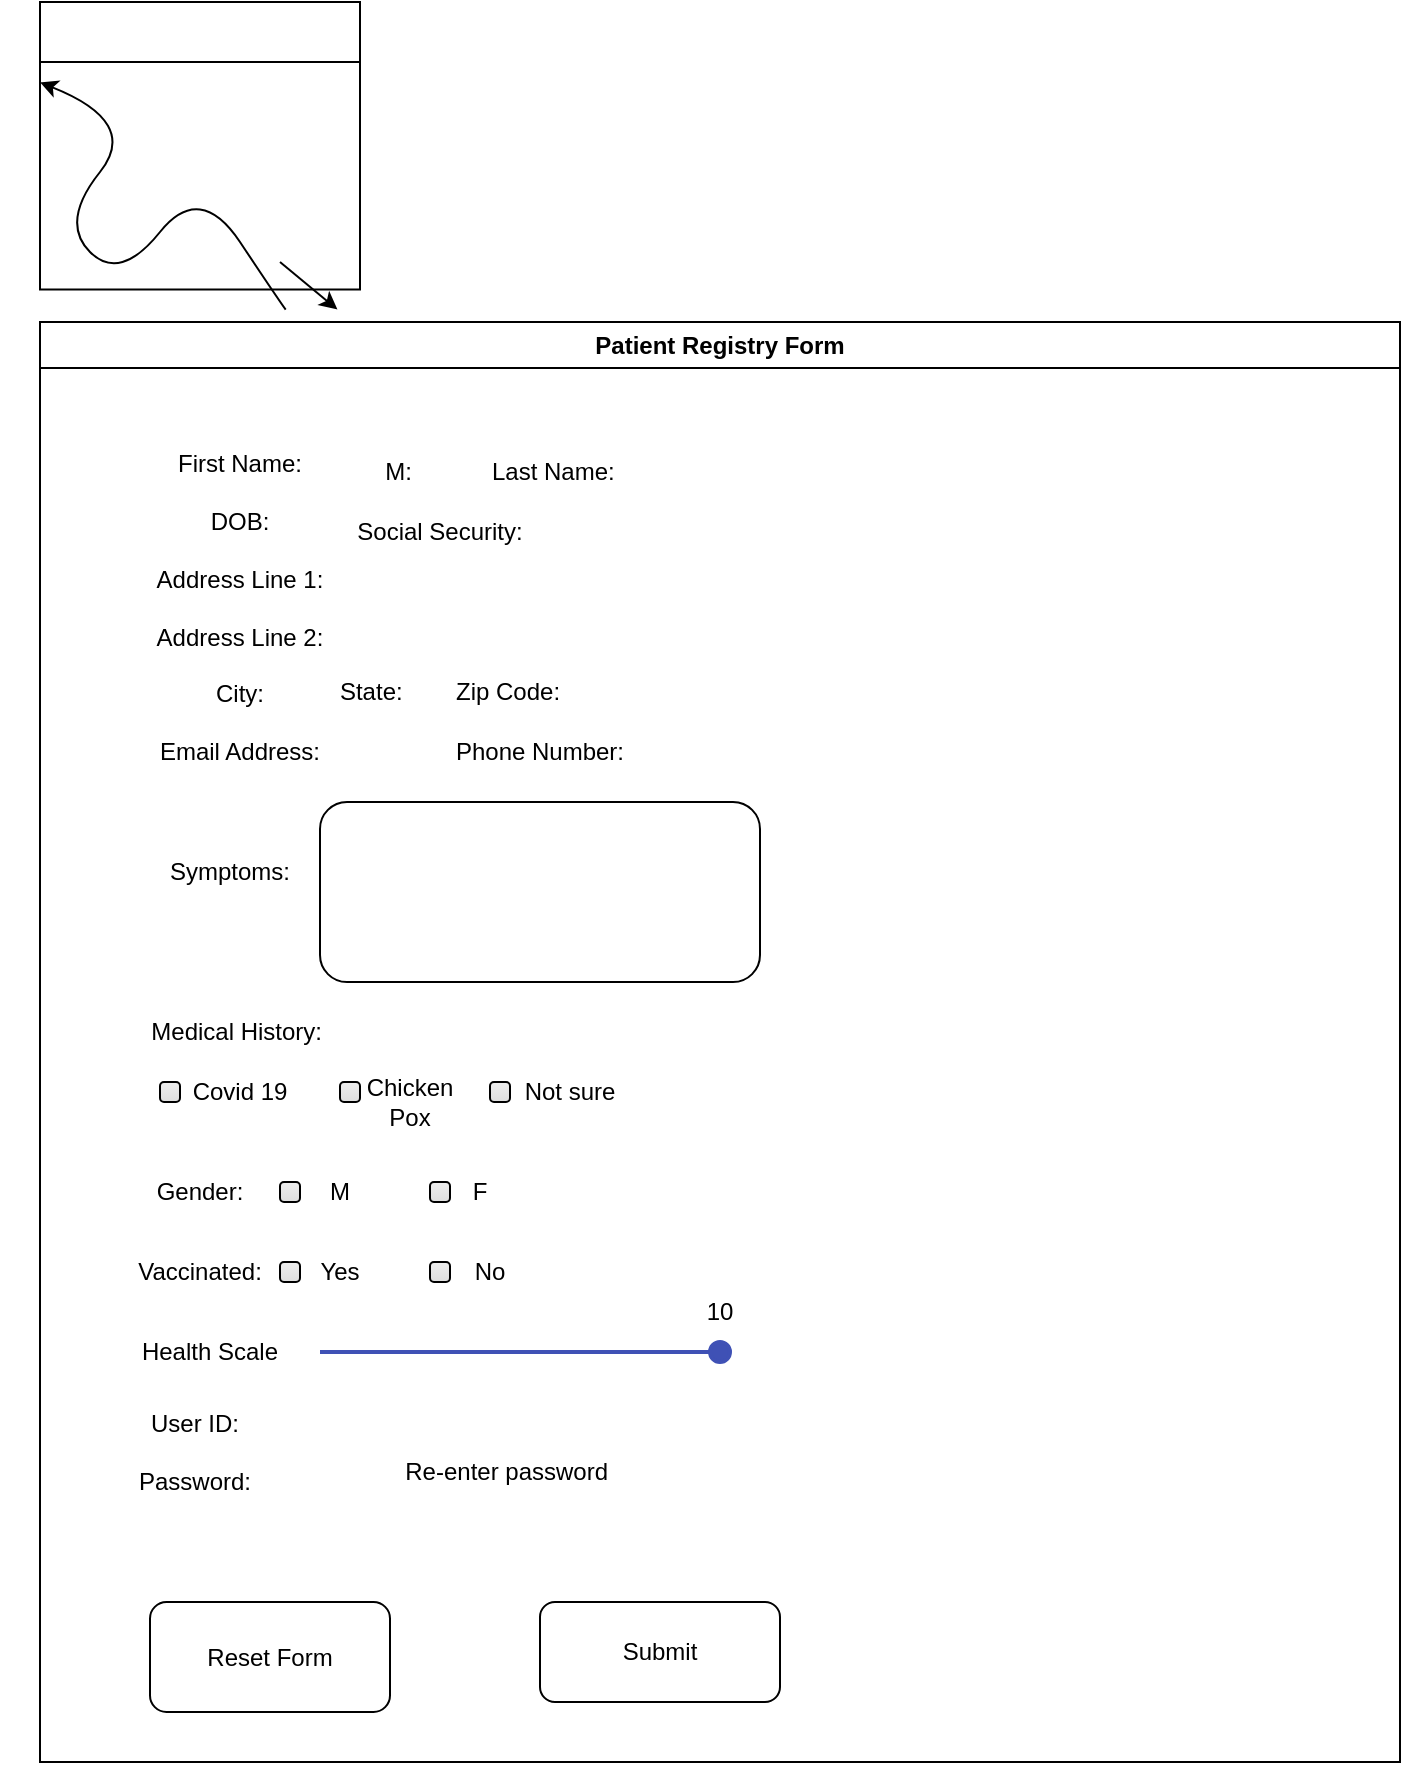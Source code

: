 <mxfile version="26.0.11">
  <diagram name="Page-1" id="ffvrd7MuEuTcJ5k-gqU2">
    <mxGraphModel dx="783" dy="5080" grid="1" gridSize="10" guides="1" tooltips="1" connect="1" arrows="1" fold="1" page="1" pageScale="1" pageWidth="850" pageHeight="1100" math="0" shadow="0">
      <root>
        <mxCell id="0" />
        <mxCell id="1" parent="0" />
        <mxCell id="ANNRg-rFrCsw3sl3Zg_w-22" value="Patient Registry Form" style="swimlane;whiteSpace=wrap;html=1;startSize=23;" vertex="1" parent="1">
          <mxGeometry x="20" y="-3890" width="680" height="720" as="geometry" />
        </mxCell>
        <mxCell id="ANNRg-rFrCsw3sl3Zg_w-23" value="&lt;div&gt;&lt;br&gt;&lt;/div&gt;First Name:&lt;div&gt;&lt;br&gt;&lt;div&gt;DOB:&lt;/div&gt;&lt;div&gt;&lt;br&gt;&lt;/div&gt;&lt;div&gt;Address Line 1:&lt;/div&gt;&lt;div&gt;&lt;br&gt;&lt;/div&gt;&lt;div&gt;Address Line 2:&lt;/div&gt;&lt;div&gt;&lt;br&gt;&lt;/div&gt;&lt;div&gt;City:&lt;/div&gt;&lt;div&gt;&lt;br&gt;&lt;/div&gt;&lt;div&gt;Email Address:&lt;/div&gt;&lt;div&gt;&lt;br&gt;&lt;/div&gt;&lt;div&gt;&lt;br&gt;&lt;/div&gt;&lt;/div&gt;" style="text;html=1;align=center;verticalAlign=middle;whiteSpace=wrap;rounded=0;" vertex="1" parent="ANNRg-rFrCsw3sl3Zg_w-22">
          <mxGeometry x="-20" y="40" width="240" height="220" as="geometry" />
        </mxCell>
        <mxCell id="ANNRg-rFrCsw3sl3Zg_w-27" value="&amp;nbsp; &amp;nbsp;M: &amp;nbsp; &amp;nbsp; &amp;nbsp; &amp;nbsp; &amp;nbsp; &amp;nbsp;Last Name:" style="text;html=1;align=center;verticalAlign=middle;whiteSpace=wrap;rounded=0;" vertex="1" parent="ANNRg-rFrCsw3sl3Zg_w-22">
          <mxGeometry x="150" y="70" width="150" height="10" as="geometry" />
        </mxCell>
        <mxCell id="ANNRg-rFrCsw3sl3Zg_w-28" value="Symptoms:" style="text;html=1;align=center;verticalAlign=middle;whiteSpace=wrap;rounded=0;" vertex="1" parent="ANNRg-rFrCsw3sl3Zg_w-22">
          <mxGeometry x="65" y="260" width="60" height="30" as="geometry" />
        </mxCell>
        <mxCell id="ANNRg-rFrCsw3sl3Zg_w-32" style="edgeStyle=orthogonalEdgeStyle;rounded=0;orthogonalLoop=1;jettySize=auto;html=1;exitX=0.5;exitY=1;exitDx=0;exitDy=0;" edge="1" parent="ANNRg-rFrCsw3sl3Zg_w-22" source="ANNRg-rFrCsw3sl3Zg_w-30">
          <mxGeometry relative="1" as="geometry">
            <mxPoint x="250" y="320" as="targetPoint" />
          </mxGeometry>
        </mxCell>
        <mxCell id="ANNRg-rFrCsw3sl3Zg_w-30" value="" style="rounded=1;whiteSpace=wrap;html=1;" vertex="1" parent="ANNRg-rFrCsw3sl3Zg_w-22">
          <mxGeometry x="140" y="240" width="220" height="90" as="geometry" />
        </mxCell>
        <mxCell id="ANNRg-rFrCsw3sl3Zg_w-31" value="Medical History:&amp;nbsp;" style="text;html=1;align=center;verticalAlign=middle;whiteSpace=wrap;rounded=0;" vertex="1" parent="ANNRg-rFrCsw3sl3Zg_w-22">
          <mxGeometry x="50" y="340" width="100" height="30" as="geometry" />
        </mxCell>
        <mxCell id="ANNRg-rFrCsw3sl3Zg_w-33" value="Social Security:" style="text;html=1;align=center;verticalAlign=middle;whiteSpace=wrap;rounded=0;" vertex="1" parent="ANNRg-rFrCsw3sl3Zg_w-22">
          <mxGeometry x="150" y="90" width="100" height="30" as="geometry" />
        </mxCell>
        <mxCell id="ANNRg-rFrCsw3sl3Zg_w-34" value="&amp;nbsp; &amp;nbsp;State: &amp;nbsp; &amp;nbsp; &amp;nbsp; &amp;nbsp;Zip Code:" style="text;html=1;align=center;verticalAlign=middle;whiteSpace=wrap;rounded=0;" vertex="1" parent="ANNRg-rFrCsw3sl3Zg_w-22">
          <mxGeometry x="130" y="170" width="140" height="30" as="geometry" />
        </mxCell>
        <mxCell id="ANNRg-rFrCsw3sl3Zg_w-35" value="Phone Number:" style="text;html=1;align=center;verticalAlign=middle;whiteSpace=wrap;rounded=0;" vertex="1" parent="ANNRg-rFrCsw3sl3Zg_w-22">
          <mxGeometry x="205" y="200" width="90" height="30" as="geometry" />
        </mxCell>
        <mxCell id="ANNRg-rFrCsw3sl3Zg_w-39" value="Covid 19" style="text;html=1;align=center;verticalAlign=middle;whiteSpace=wrap;rounded=0;" vertex="1" parent="ANNRg-rFrCsw3sl3Zg_w-22">
          <mxGeometry x="70" y="370" width="60" height="30" as="geometry" />
        </mxCell>
        <mxCell id="ANNRg-rFrCsw3sl3Zg_w-38" value="Chicken Pox" style="text;html=1;align=center;verticalAlign=middle;whiteSpace=wrap;rounded=0;" vertex="1" parent="ANNRg-rFrCsw3sl3Zg_w-22">
          <mxGeometry x="160" y="370" width="50" height="40" as="geometry" />
        </mxCell>
        <mxCell id="ANNRg-rFrCsw3sl3Zg_w-40" value="Not sure" style="text;html=1;align=center;verticalAlign=middle;whiteSpace=wrap;rounded=0;" vertex="1" parent="ANNRg-rFrCsw3sl3Zg_w-22">
          <mxGeometry x="235" y="360" width="60" height="50" as="geometry" />
        </mxCell>
        <mxCell id="ANNRg-rFrCsw3sl3Zg_w-49" value="" style="html=1;shadow=0;dashed=0;shape=mxgraph.bootstrap.checkbox2;labelPosition=right;verticalLabelPosition=middle;align=left;verticalAlign=middle;gradientColor=#DEDEDE;fillColor=#EDEDED;checked=0;spacing=5;checkedFill=#0085FC;checkedStroke=#ffffff;sketch=0;" vertex="1" parent="ANNRg-rFrCsw3sl3Zg_w-22">
          <mxGeometry x="60" y="380" width="10" height="10" as="geometry" />
        </mxCell>
        <mxCell id="ANNRg-rFrCsw3sl3Zg_w-51" value="" style="html=1;shadow=0;dashed=0;shape=mxgraph.bootstrap.checkbox2;labelPosition=right;verticalLabelPosition=middle;align=left;verticalAlign=middle;gradientColor=#DEDEDE;fillColor=#EDEDED;checked=0;spacing=5;checkedFill=#0085FC;checkedStroke=#ffffff;sketch=0;" vertex="1" parent="ANNRg-rFrCsw3sl3Zg_w-22">
          <mxGeometry x="150" y="380" width="10" height="10" as="geometry" />
        </mxCell>
        <mxCell id="ANNRg-rFrCsw3sl3Zg_w-52" value="" style="html=1;shadow=0;dashed=0;shape=mxgraph.bootstrap.checkbox2;labelPosition=right;verticalLabelPosition=middle;align=left;verticalAlign=middle;gradientColor=#DEDEDE;fillColor=#EDEDED;checked=0;spacing=5;checkedFill=#0085FC;checkedStroke=#ffffff;sketch=0;" vertex="1" parent="ANNRg-rFrCsw3sl3Zg_w-22">
          <mxGeometry x="225" y="380" width="10" height="10" as="geometry" />
        </mxCell>
        <mxCell id="ANNRg-rFrCsw3sl3Zg_w-53" value="Gender:" style="text;html=1;align=center;verticalAlign=middle;whiteSpace=wrap;rounded=0;" vertex="1" parent="ANNRg-rFrCsw3sl3Zg_w-22">
          <mxGeometry x="50" y="420" width="60" height="30" as="geometry" />
        </mxCell>
        <mxCell id="ANNRg-rFrCsw3sl3Zg_w-54" value="M" style="text;html=1;align=center;verticalAlign=middle;whiteSpace=wrap;rounded=0;" vertex="1" parent="ANNRg-rFrCsw3sl3Zg_w-22">
          <mxGeometry x="120" y="420" width="60" height="30" as="geometry" />
        </mxCell>
        <mxCell id="ANNRg-rFrCsw3sl3Zg_w-55" value="F" style="text;html=1;align=center;verticalAlign=middle;whiteSpace=wrap;rounded=0;" vertex="1" parent="ANNRg-rFrCsw3sl3Zg_w-22">
          <mxGeometry x="190" y="420" width="60" height="30" as="geometry" />
        </mxCell>
        <mxCell id="ANNRg-rFrCsw3sl3Zg_w-58" value="" style="html=1;shadow=0;dashed=0;shape=mxgraph.bootstrap.checkbox2;labelPosition=right;verticalLabelPosition=middle;align=left;verticalAlign=middle;gradientColor=#DEDEDE;fillColor=#EDEDED;checked=0;spacing=5;checkedFill=#0085FC;checkedStroke=#ffffff;sketch=0;" vertex="1" parent="ANNRg-rFrCsw3sl3Zg_w-22">
          <mxGeometry x="195" y="430" width="10" height="10" as="geometry" />
        </mxCell>
        <mxCell id="ANNRg-rFrCsw3sl3Zg_w-57" value="" style="html=1;shadow=0;dashed=0;shape=mxgraph.bootstrap.checkbox2;labelPosition=right;verticalLabelPosition=middle;align=left;verticalAlign=middle;gradientColor=#DEDEDE;fillColor=#EDEDED;checked=0;spacing=5;checkedFill=#0085FC;checkedStroke=#ffffff;sketch=0;" vertex="1" parent="ANNRg-rFrCsw3sl3Zg_w-22">
          <mxGeometry x="120" y="430" width="10" height="10" as="geometry" />
        </mxCell>
        <mxCell id="ANNRg-rFrCsw3sl3Zg_w-60" value="Vaccinated:" style="text;html=1;align=center;verticalAlign=middle;whiteSpace=wrap;rounded=0;" vertex="1" parent="ANNRg-rFrCsw3sl3Zg_w-22">
          <mxGeometry x="50" y="460" width="60" height="30" as="geometry" />
        </mxCell>
        <mxCell id="ANNRg-rFrCsw3sl3Zg_w-109" value="Yes" style="text;html=1;align=center;verticalAlign=middle;whiteSpace=wrap;rounded=0;" vertex="1" parent="ANNRg-rFrCsw3sl3Zg_w-22">
          <mxGeometry x="125" y="465" width="50" height="20" as="geometry" />
        </mxCell>
        <mxCell id="ANNRg-rFrCsw3sl3Zg_w-110" value="No" style="text;html=1;align=center;verticalAlign=middle;whiteSpace=wrap;rounded=0;" vertex="1" parent="ANNRg-rFrCsw3sl3Zg_w-22">
          <mxGeometry x="200" y="465" width="50" height="20" as="geometry" />
        </mxCell>
        <mxCell id="ANNRg-rFrCsw3sl3Zg_w-111" value="" style="html=1;shadow=0;dashed=0;shape=mxgraph.bootstrap.checkbox2;labelPosition=right;verticalLabelPosition=middle;align=left;verticalAlign=middle;gradientColor=#DEDEDE;fillColor=#EDEDED;checked=0;spacing=5;checkedFill=#0085FC;checkedStroke=#ffffff;sketch=0;" vertex="1" parent="ANNRg-rFrCsw3sl3Zg_w-22">
          <mxGeometry x="120" y="470" width="10" height="10" as="geometry" />
        </mxCell>
        <mxCell id="ANNRg-rFrCsw3sl3Zg_w-112" value="" style="html=1;shadow=0;dashed=0;shape=mxgraph.bootstrap.checkbox2;labelPosition=right;verticalLabelPosition=middle;align=left;verticalAlign=middle;gradientColor=#DEDEDE;fillColor=#EDEDED;checked=0;spacing=5;checkedFill=#0085FC;checkedStroke=#ffffff;sketch=0;" vertex="1" parent="ANNRg-rFrCsw3sl3Zg_w-22">
          <mxGeometry x="195" y="470" width="10" height="10" as="geometry" />
        </mxCell>
        <mxCell id="ANNRg-rFrCsw3sl3Zg_w-114" value="Health Scale" style="text;html=1;align=center;verticalAlign=middle;whiteSpace=wrap;rounded=0;" vertex="1" parent="ANNRg-rFrCsw3sl3Zg_w-22">
          <mxGeometry x="45" y="500" width="80" height="30" as="geometry" />
        </mxCell>
        <mxCell id="ANNRg-rFrCsw3sl3Zg_w-115" value="" style="dashed=0;verticalLabelPosition=bottom;verticalAlign=top;align=center;shape=mxgraph.gmdl.slider2;barPos=100;strokeColor=#3F51B5;opacity=100;strokeWidth=2;fillColor=#3F51B5;handleSize=10;shadow=0;html=1;" vertex="1" parent="ANNRg-rFrCsw3sl3Zg_w-22">
          <mxGeometry x="140" y="510" width="200" height="10" as="geometry" />
        </mxCell>
        <mxCell id="ANNRg-rFrCsw3sl3Zg_w-116" value="10" style="text;html=1;align=center;verticalAlign=middle;whiteSpace=wrap;rounded=0;" vertex="1" parent="ANNRg-rFrCsw3sl3Zg_w-22">
          <mxGeometry x="320" y="490" width="40" height="10" as="geometry" />
        </mxCell>
        <mxCell id="ANNRg-rFrCsw3sl3Zg_w-119" value="User ID:&lt;div&gt;&lt;br&gt;&lt;/div&gt;&lt;div&gt;Password:&lt;/div&gt;" style="text;html=1;align=center;verticalAlign=middle;whiteSpace=wrap;rounded=0;" vertex="1" parent="ANNRg-rFrCsw3sl3Zg_w-22">
          <mxGeometry x="45" y="550" width="65" height="30" as="geometry" />
        </mxCell>
        <mxCell id="ANNRg-rFrCsw3sl3Zg_w-121" value="Re-enter password&amp;nbsp;" style="text;html=1;align=center;verticalAlign=middle;whiteSpace=wrap;rounded=0;" vertex="1" parent="ANNRg-rFrCsw3sl3Zg_w-22">
          <mxGeometry x="180" y="560" width="110" height="30" as="geometry" />
        </mxCell>
        <mxCell id="ANNRg-rFrCsw3sl3Zg_w-123" value="Submit" style="rounded=1;whiteSpace=wrap;html=1;" vertex="1" parent="ANNRg-rFrCsw3sl3Zg_w-22">
          <mxGeometry x="250" y="640" width="120" height="50" as="geometry" />
        </mxCell>
        <mxCell id="ANNRg-rFrCsw3sl3Zg_w-124" value="Reset Form" style="rounded=1;whiteSpace=wrap;html=1;" vertex="1" parent="ANNRg-rFrCsw3sl3Zg_w-22">
          <mxGeometry x="55" y="640" width="120" height="55" as="geometry" />
        </mxCell>
        <mxCell id="ANNRg-rFrCsw3sl3Zg_w-125" value="" style="curved=1;endArrow=classic;html=1;rounded=0;" edge="1" parent="1" source="ANNRg-rFrCsw3sl3Zg_w-130" target="ANNRg-rFrCsw3sl3Zg_w-126">
          <mxGeometry width="50" height="50" relative="1" as="geometry">
            <mxPoint x="140" y="-3920" as="sourcePoint" />
            <mxPoint x="80" y="-4000" as="targetPoint" />
            <Array as="points">
              <mxPoint x="140" y="-3900" />
              <mxPoint x="100" y="-3960" />
              <mxPoint x="60" y="-3910" />
              <mxPoint x="30" y="-3940" />
              <mxPoint x="70" y="-3990" />
            </Array>
          </mxGeometry>
        </mxCell>
        <mxCell id="ANNRg-rFrCsw3sl3Zg_w-126" value="" style="swimlane;fontStyle=0;childLayout=stackLayout;horizontal=1;startSize=30;horizontalStack=0;resizeParent=1;resizeParentMax=0;resizeLast=0;collapsible=1;marginBottom=0;whiteSpace=wrap;html=1;" vertex="1" parent="1">
          <mxGeometry x="20" y="-4050" width="160" height="143.78" as="geometry" />
        </mxCell>
        <mxCell id="ANNRg-rFrCsw3sl3Zg_w-132" value="" style="curved=1;endArrow=classic;html=1;rounded=0;" edge="1" parent="1" target="ANNRg-rFrCsw3sl3Zg_w-130">
          <mxGeometry width="50" height="50" relative="1" as="geometry">
            <mxPoint x="140" y="-3920" as="sourcePoint" />
            <mxPoint x="20" y="-4010" as="targetPoint" />
            <Array as="points" />
          </mxGeometry>
        </mxCell>
        <mxCell id="ANNRg-rFrCsw3sl3Zg_w-130" value="" style="shape=image;html=1;verticalAlign=top;verticalLabelPosition=bottom;labelBackgroundColor=#ffffff;imageAspect=0;aspect=fixed;image=https://cdn3.iconfinder.com/data/icons/corona-virus-set-1/64/a-12-128.png" vertex="1" parent="1">
          <mxGeometry x="20" y="-4010" width="160" height="113.78" as="geometry" />
        </mxCell>
      </root>
    </mxGraphModel>
  </diagram>
</mxfile>
